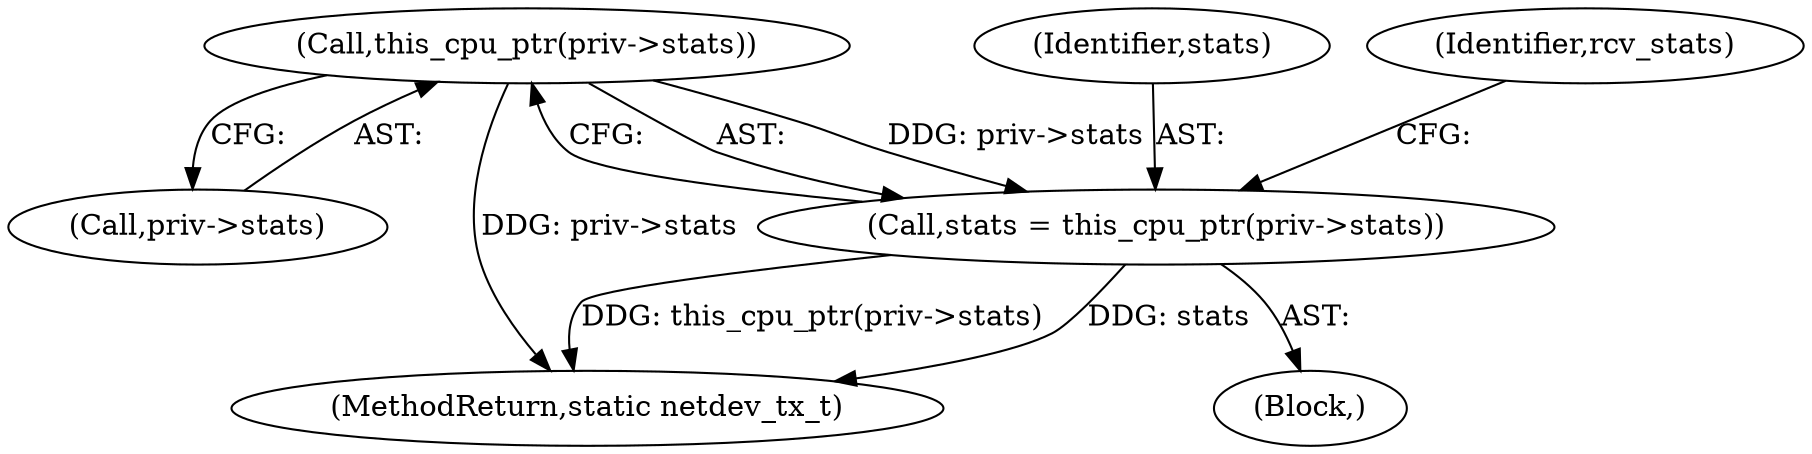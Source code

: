 digraph "0_linux_6ec82562ffc6f297d0de36d65776cff8e5704867@pointer" {
"1000128" [label="(Call,this_cpu_ptr(priv->stats))"];
"1000126" [label="(Call,stats = this_cpu_ptr(priv->stats))"];
"1000126" [label="(Call,stats = this_cpu_ptr(priv->stats))"];
"1000127" [label="(Identifier,stats)"];
"1000129" [label="(Call,priv->stats)"];
"1000211" [label="(MethodReturn,static netdev_tx_t)"];
"1000128" [label="(Call,this_cpu_ptr(priv->stats))"];
"1000103" [label="(Block,)"];
"1000133" [label="(Identifier,rcv_stats)"];
"1000128" -> "1000126"  [label="AST: "];
"1000128" -> "1000129"  [label="CFG: "];
"1000129" -> "1000128"  [label="AST: "];
"1000126" -> "1000128"  [label="CFG: "];
"1000128" -> "1000211"  [label="DDG: priv->stats"];
"1000128" -> "1000126"  [label="DDG: priv->stats"];
"1000126" -> "1000103"  [label="AST: "];
"1000127" -> "1000126"  [label="AST: "];
"1000133" -> "1000126"  [label="CFG: "];
"1000126" -> "1000211"  [label="DDG: stats"];
"1000126" -> "1000211"  [label="DDG: this_cpu_ptr(priv->stats)"];
}

